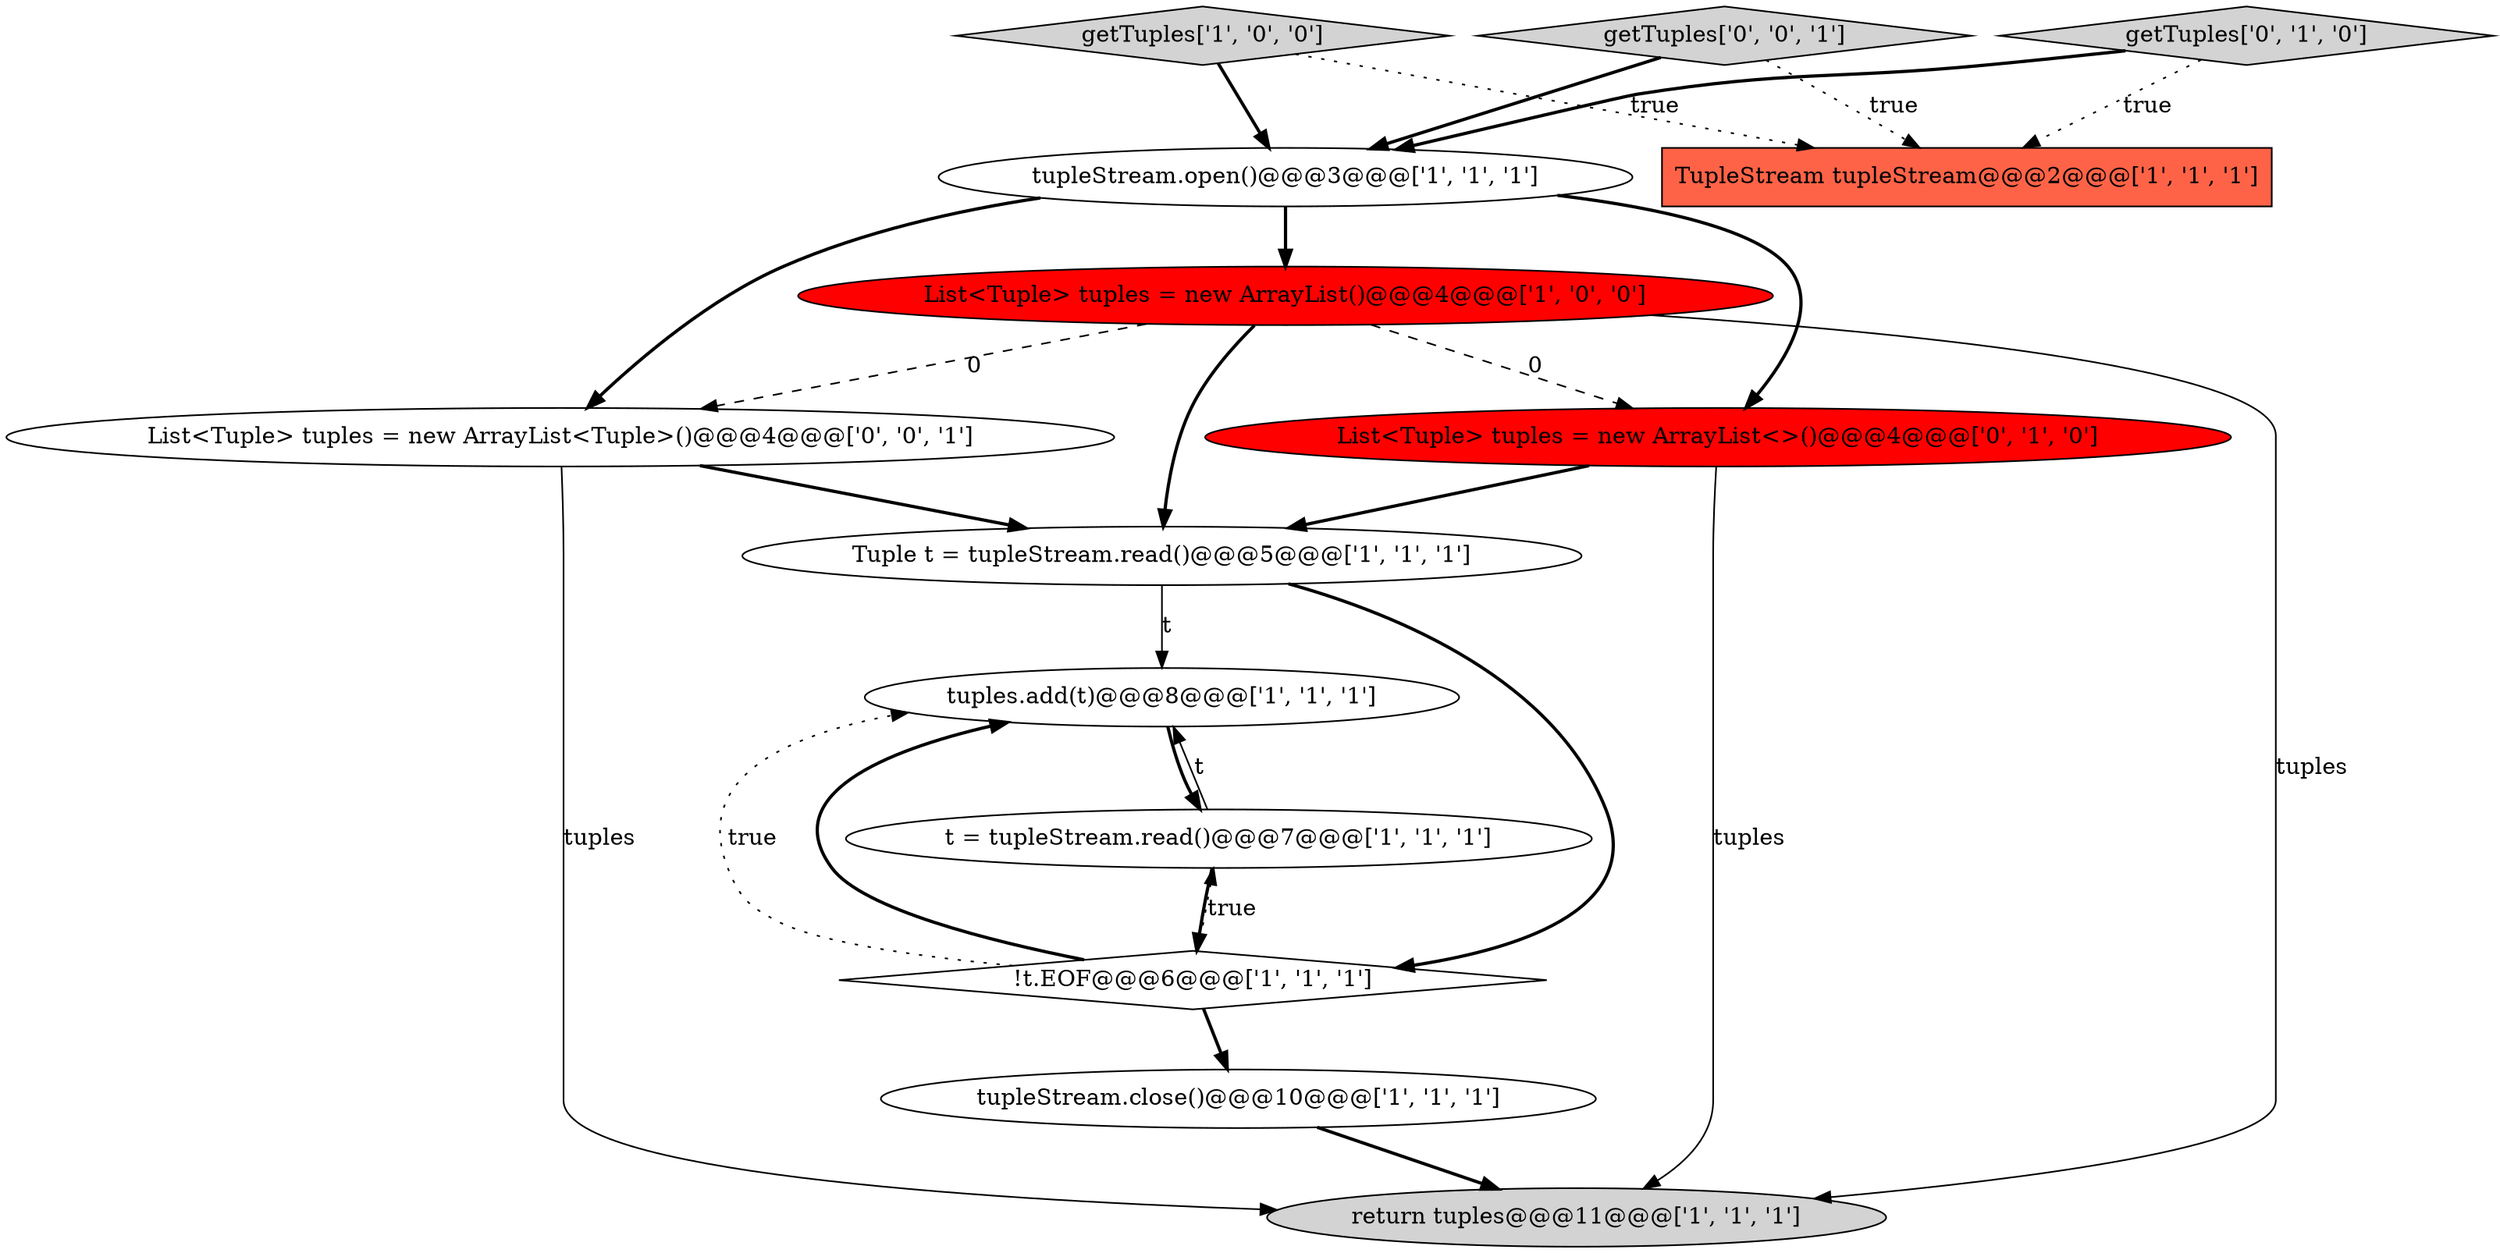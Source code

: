 digraph {
7 [style = filled, label = "getTuples['1', '0', '0']", fillcolor = lightgray, shape = diamond image = "AAA0AAABBB1BBB"];
5 [style = filled, label = "return tuples@@@11@@@['1', '1', '1']", fillcolor = lightgray, shape = ellipse image = "AAA0AAABBB1BBB"];
12 [style = filled, label = "List<Tuple> tuples = new ArrayList<Tuple>()@@@4@@@['0', '0', '1']", fillcolor = white, shape = ellipse image = "AAA0AAABBB3BBB"];
6 [style = filled, label = "tupleStream.open()@@@3@@@['1', '1', '1']", fillcolor = white, shape = ellipse image = "AAA0AAABBB1BBB"];
13 [style = filled, label = "getTuples['0', '0', '1']", fillcolor = lightgray, shape = diamond image = "AAA0AAABBB3BBB"];
10 [style = filled, label = "getTuples['0', '1', '0']", fillcolor = lightgray, shape = diamond image = "AAA0AAABBB2BBB"];
0 [style = filled, label = "tuples.add(t)@@@8@@@['1', '1', '1']", fillcolor = white, shape = ellipse image = "AAA0AAABBB1BBB"];
2 [style = filled, label = "tupleStream.close()@@@10@@@['1', '1', '1']", fillcolor = white, shape = ellipse image = "AAA0AAABBB1BBB"];
3 [style = filled, label = "TupleStream tupleStream@@@2@@@['1', '1', '1']", fillcolor = tomato, shape = box image = "AAA0AAABBB1BBB"];
1 [style = filled, label = "List<Tuple> tuples = new ArrayList()@@@4@@@['1', '0', '0']", fillcolor = red, shape = ellipse image = "AAA1AAABBB1BBB"];
9 [style = filled, label = "!t.EOF@@@6@@@['1', '1', '1']", fillcolor = white, shape = diamond image = "AAA0AAABBB1BBB"];
8 [style = filled, label = "Tuple t = tupleStream.read()@@@5@@@['1', '1', '1']", fillcolor = white, shape = ellipse image = "AAA0AAABBB1BBB"];
11 [style = filled, label = "List<Tuple> tuples = new ArrayList<>()@@@4@@@['0', '1', '0']", fillcolor = red, shape = ellipse image = "AAA1AAABBB2BBB"];
4 [style = filled, label = "t = tupleStream.read()@@@7@@@['1', '1', '1']", fillcolor = white, shape = ellipse image = "AAA0AAABBB1BBB"];
4->9 [style = bold, label=""];
9->0 [style = dotted, label="true"];
1->8 [style = bold, label=""];
9->0 [style = bold, label=""];
13->3 [style = dotted, label="true"];
9->2 [style = bold, label=""];
1->5 [style = solid, label="tuples"];
10->3 [style = dotted, label="true"];
12->5 [style = solid, label="tuples"];
10->6 [style = bold, label=""];
6->1 [style = bold, label=""];
1->12 [style = dashed, label="0"];
8->0 [style = solid, label="t"];
0->4 [style = bold, label=""];
7->3 [style = dotted, label="true"];
12->8 [style = bold, label=""];
1->11 [style = dashed, label="0"];
6->11 [style = bold, label=""];
7->6 [style = bold, label=""];
8->9 [style = bold, label=""];
9->4 [style = dotted, label="true"];
11->8 [style = bold, label=""];
13->6 [style = bold, label=""];
4->0 [style = solid, label="t"];
11->5 [style = solid, label="tuples"];
2->5 [style = bold, label=""];
6->12 [style = bold, label=""];
}
